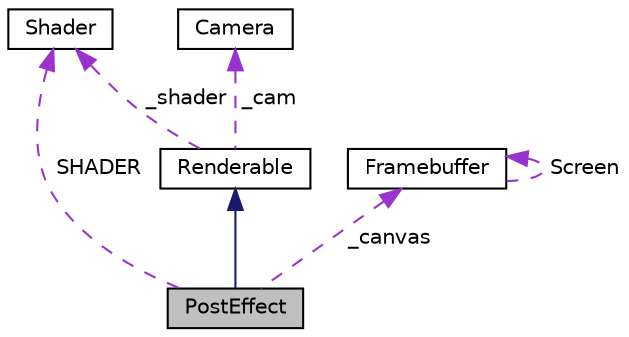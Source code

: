 digraph "PostEffect"
{
  edge [fontname="Helvetica",fontsize="10",labelfontname="Helvetica",labelfontsize="10"];
  node [fontname="Helvetica",fontsize="10",shape=record];
  Node1 [label="PostEffect",height=0.2,width=0.4,color="black", fillcolor="grey75", style="filled", fontcolor="black"];
  Node2 -> Node1 [dir="back",color="midnightblue",fontsize="10",style="solid",fontname="Helvetica"];
  Node2 [label="Renderable",height=0.2,width=0.4,color="black", fillcolor="white", style="filled",URL="$class_renderable.html"];
  Node3 -> Node2 [dir="back",color="darkorchid3",fontsize="10",style="dashed",label=" _shader" ,fontname="Helvetica"];
  Node3 [label="Shader",height=0.2,width=0.4,color="black", fillcolor="white", style="filled",URL="$class_shader.html"];
  Node4 -> Node2 [dir="back",color="darkorchid3",fontsize="10",style="dashed",label=" _cam" ,fontname="Helvetica"];
  Node4 [label="Camera",height=0.2,width=0.4,color="black", fillcolor="white", style="filled",URL="$class_camera.html"];
  Node3 -> Node1 [dir="back",color="darkorchid3",fontsize="10",style="dashed",label=" SHADER" ,fontname="Helvetica"];
  Node5 -> Node1 [dir="back",color="darkorchid3",fontsize="10",style="dashed",label=" _canvas" ,fontname="Helvetica"];
  Node5 [label="Framebuffer",height=0.2,width=0.4,color="black", fillcolor="white", style="filled",URL="$class_framebuffer.html"];
  Node5 -> Node5 [dir="back",color="darkorchid3",fontsize="10",style="dashed",label=" Screen" ,fontname="Helvetica"];
}
